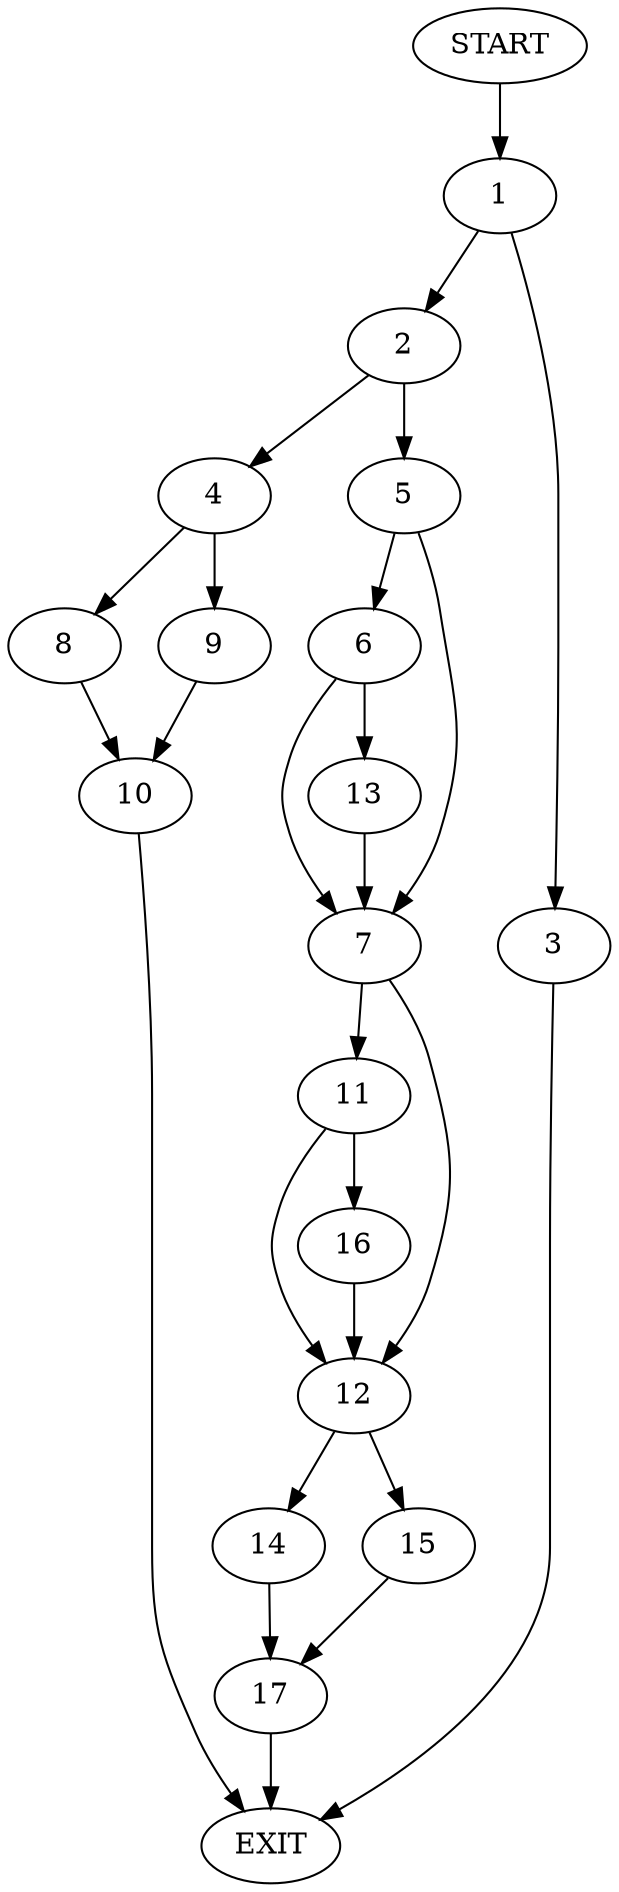 digraph {
0 [label="START"]
18 [label="EXIT"]
0 -> 1
1 -> 2
1 -> 3
2 -> 4
2 -> 5
3 -> 18
5 -> 6
5 -> 7
4 -> 8
4 -> 9
9 -> 10
8 -> 10
10 -> 18
7 -> 11
7 -> 12
6 -> 13
6 -> 7
13 -> 7
12 -> 14
12 -> 15
11 -> 16
11 -> 12
16 -> 12
15 -> 17
14 -> 17
17 -> 18
}
